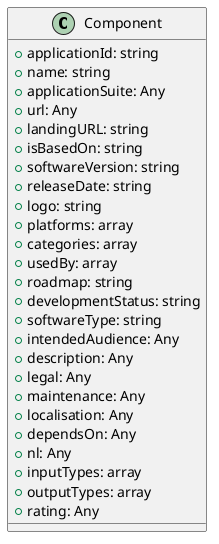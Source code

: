 @startuml
class Component {
  + applicationId: string
  + name: string
  + applicationSuite: Any
  + url: Any
  + landingURL: string
  + isBasedOn: string
  + softwareVersion: string
  + releaseDate: string
  + logo: string
  + platforms: array
  + categories: array
  + usedBy: array
  + roadmap: string
  + developmentStatus: string
  + softwareType: string
  + intendedAudience: Any
  + description: Any
  + legal: Any
  + maintenance: Any
  + localisation: Any
  + dependsOn: Any
  + nl: Any
  + inputTypes: array
  + outputTypes: array
  + rating: Any
}
@enduml
